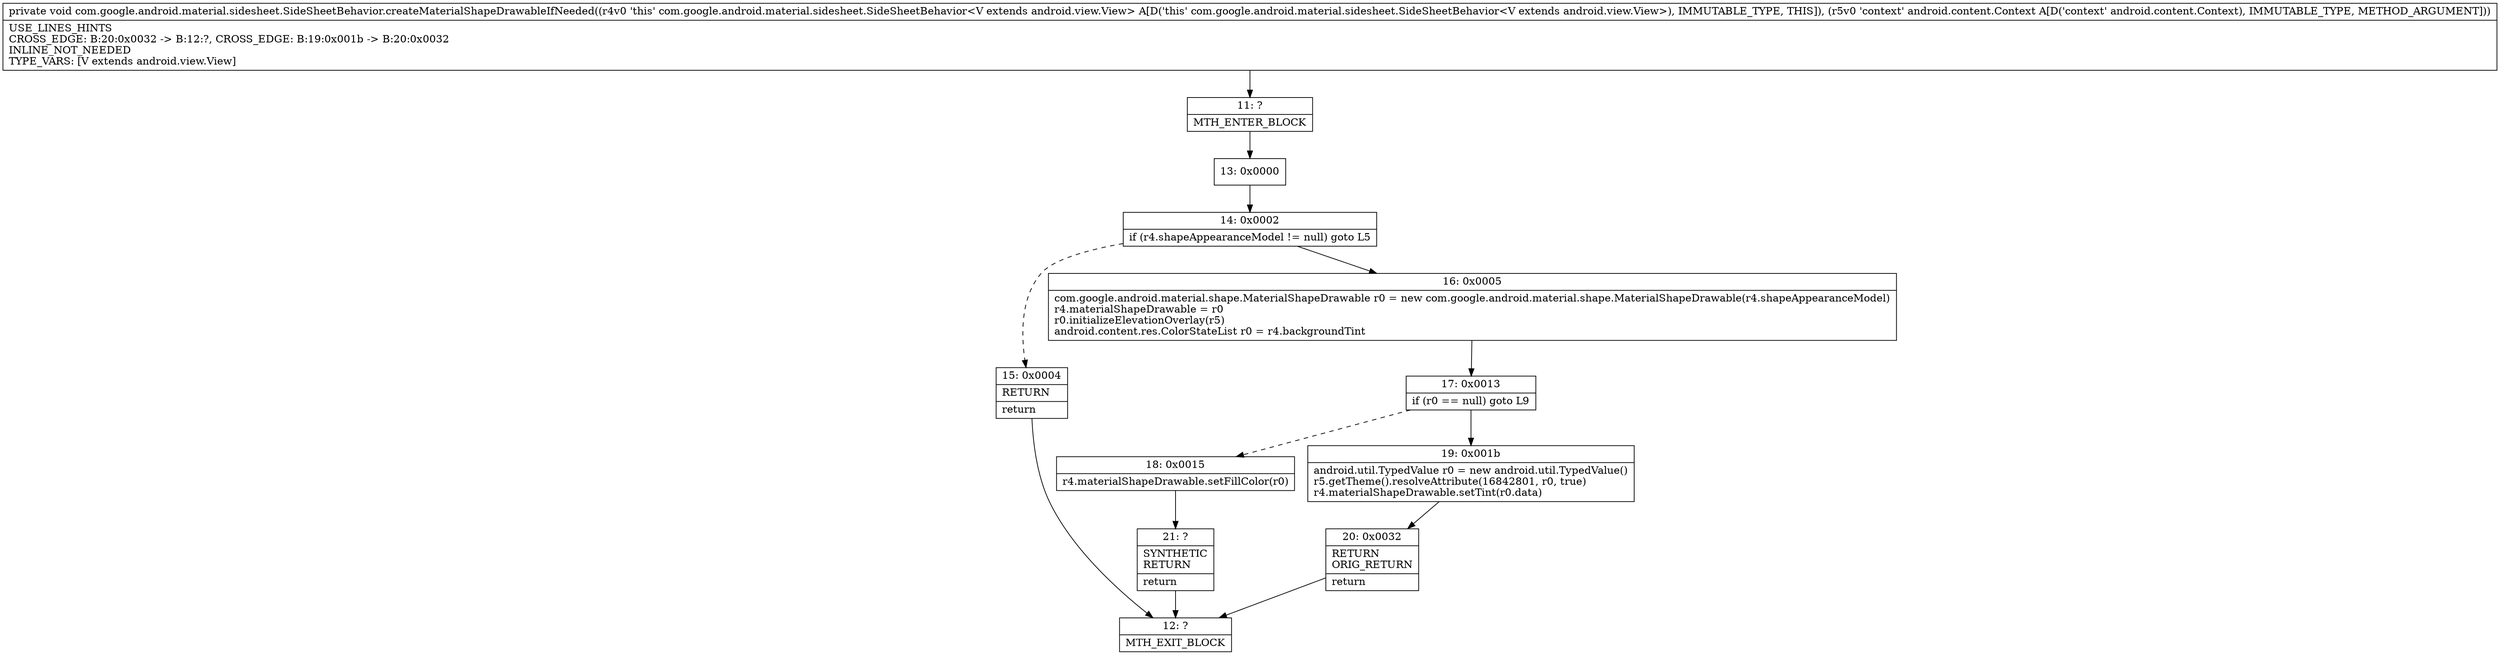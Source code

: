 digraph "CFG forcom.google.android.material.sidesheet.SideSheetBehavior.createMaterialShapeDrawableIfNeeded(Landroid\/content\/Context;)V" {
Node_11 [shape=record,label="{11\:\ ?|MTH_ENTER_BLOCK\l}"];
Node_13 [shape=record,label="{13\:\ 0x0000}"];
Node_14 [shape=record,label="{14\:\ 0x0002|if (r4.shapeAppearanceModel != null) goto L5\l}"];
Node_15 [shape=record,label="{15\:\ 0x0004|RETURN\l|return\l}"];
Node_12 [shape=record,label="{12\:\ ?|MTH_EXIT_BLOCK\l}"];
Node_16 [shape=record,label="{16\:\ 0x0005|com.google.android.material.shape.MaterialShapeDrawable r0 = new com.google.android.material.shape.MaterialShapeDrawable(r4.shapeAppearanceModel)\lr4.materialShapeDrawable = r0\lr0.initializeElevationOverlay(r5)\landroid.content.res.ColorStateList r0 = r4.backgroundTint\l}"];
Node_17 [shape=record,label="{17\:\ 0x0013|if (r0 == null) goto L9\l}"];
Node_18 [shape=record,label="{18\:\ 0x0015|r4.materialShapeDrawable.setFillColor(r0)\l}"];
Node_21 [shape=record,label="{21\:\ ?|SYNTHETIC\lRETURN\l|return\l}"];
Node_19 [shape=record,label="{19\:\ 0x001b|android.util.TypedValue r0 = new android.util.TypedValue()\lr5.getTheme().resolveAttribute(16842801, r0, true)\lr4.materialShapeDrawable.setTint(r0.data)\l}"];
Node_20 [shape=record,label="{20\:\ 0x0032|RETURN\lORIG_RETURN\l|return\l}"];
MethodNode[shape=record,label="{private void com.google.android.material.sidesheet.SideSheetBehavior.createMaterialShapeDrawableIfNeeded((r4v0 'this' com.google.android.material.sidesheet.SideSheetBehavior\<V extends android.view.View\> A[D('this' com.google.android.material.sidesheet.SideSheetBehavior\<V extends android.view.View\>), IMMUTABLE_TYPE, THIS]), (r5v0 'context' android.content.Context A[D('context' android.content.Context), IMMUTABLE_TYPE, METHOD_ARGUMENT]))  | USE_LINES_HINTS\lCROSS_EDGE: B:20:0x0032 \-\> B:12:?, CROSS_EDGE: B:19:0x001b \-\> B:20:0x0032\lINLINE_NOT_NEEDED\lTYPE_VARS: [V extends android.view.View]\l}"];
MethodNode -> Node_11;Node_11 -> Node_13;
Node_13 -> Node_14;
Node_14 -> Node_15[style=dashed];
Node_14 -> Node_16;
Node_15 -> Node_12;
Node_16 -> Node_17;
Node_17 -> Node_18[style=dashed];
Node_17 -> Node_19;
Node_18 -> Node_21;
Node_21 -> Node_12;
Node_19 -> Node_20;
Node_20 -> Node_12;
}

